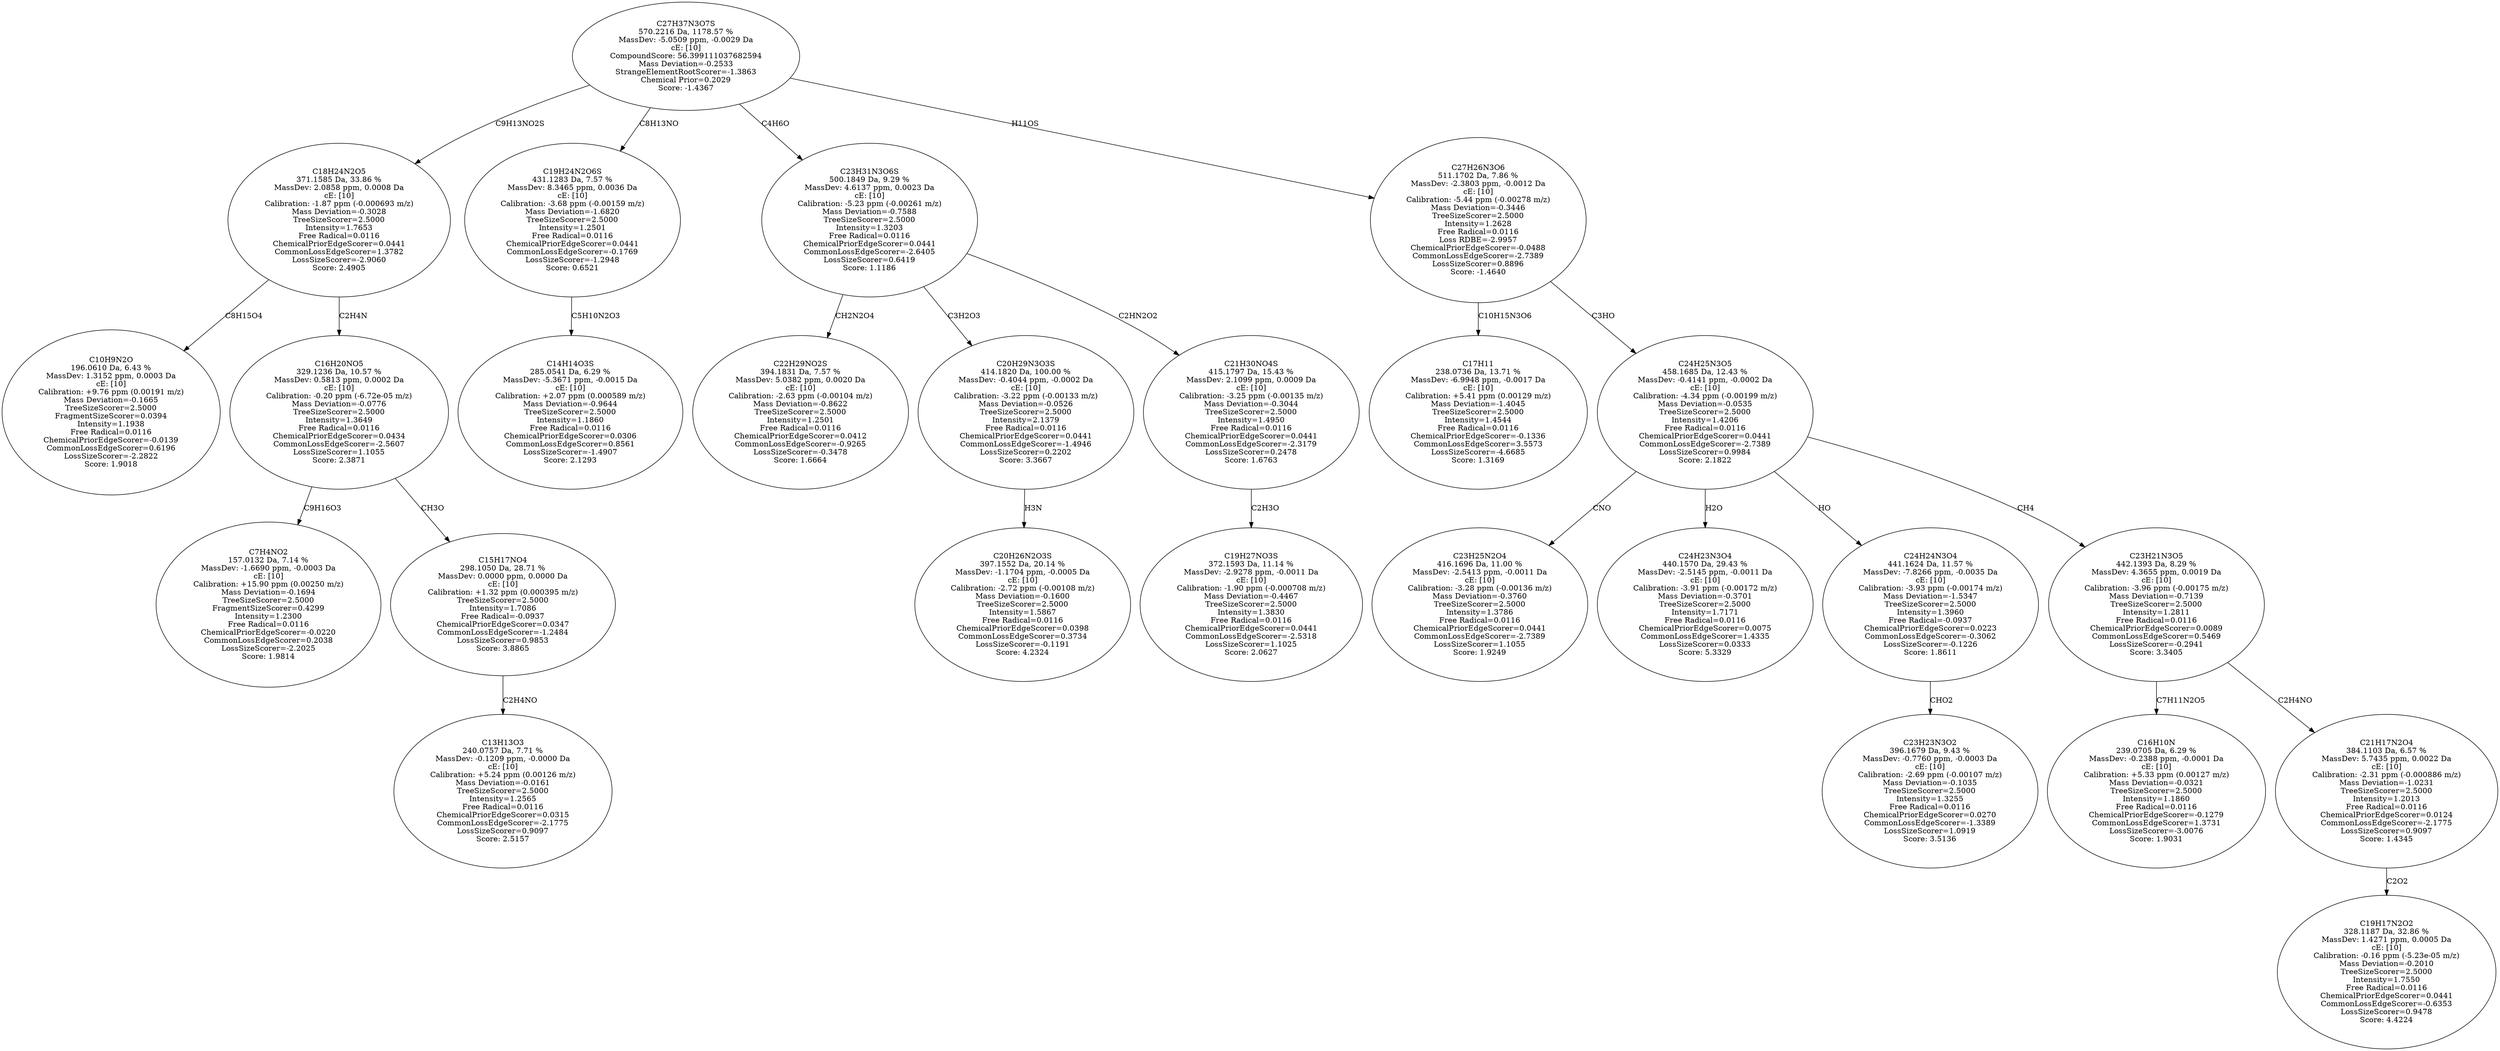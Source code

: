 strict digraph {
v1 [label="C10H9N2O\n196.0610 Da, 6.43 %\nMassDev: 1.3152 ppm, 0.0003 Da\ncE: [10]\nCalibration: +9.76 ppm (0.00191 m/z)\nMass Deviation=-0.1665\nTreeSizeScorer=2.5000\nFragmentSizeScorer=0.0394\nIntensity=1.1938\nFree Radical=0.0116\nChemicalPriorEdgeScorer=-0.0139\nCommonLossEdgeScorer=0.6196\nLossSizeScorer=-2.2822\nScore: 1.9018"];
v2 [label="C7H4NO2\n157.0132 Da, 7.14 %\nMassDev: -1.6690 ppm, -0.0003 Da\ncE: [10]\nCalibration: +15.90 ppm (0.00250 m/z)\nMass Deviation=-0.1694\nTreeSizeScorer=2.5000\nFragmentSizeScorer=0.4299\nIntensity=1.2300\nFree Radical=0.0116\nChemicalPriorEdgeScorer=-0.0220\nCommonLossEdgeScorer=0.2038\nLossSizeScorer=-2.2025\nScore: 1.9814"];
v3 [label="C13H13O3\n240.0757 Da, 7.71 %\nMassDev: -0.1209 ppm, -0.0000 Da\ncE: [10]\nCalibration: +5.24 ppm (0.00126 m/z)\nMass Deviation=-0.0161\nTreeSizeScorer=2.5000\nIntensity=1.2565\nFree Radical=0.0116\nChemicalPriorEdgeScorer=0.0315\nCommonLossEdgeScorer=-2.1775\nLossSizeScorer=0.9097\nScore: 2.5157"];
v4 [label="C15H17NO4\n298.1050 Da, 28.71 %\nMassDev: 0.0000 ppm, 0.0000 Da\ncE: [10]\nCalibration: +1.32 ppm (0.000395 m/z)\nTreeSizeScorer=2.5000\nIntensity=1.7086\nFree Radical=-0.0937\nChemicalPriorEdgeScorer=0.0347\nCommonLossEdgeScorer=-1.2484\nLossSizeScorer=0.9853\nScore: 3.8865"];
v5 [label="C16H20NO5\n329.1236 Da, 10.57 %\nMassDev: 0.5813 ppm, 0.0002 Da\ncE: [10]\nCalibration: -0.20 ppm (-6.72e-05 m/z)\nMass Deviation=-0.0776\nTreeSizeScorer=2.5000\nIntensity=1.3649\nFree Radical=0.0116\nChemicalPriorEdgeScorer=0.0434\nCommonLossEdgeScorer=-2.5607\nLossSizeScorer=1.1055\nScore: 2.3871"];
v6 [label="C18H24N2O5\n371.1585 Da, 33.86 %\nMassDev: 2.0858 ppm, 0.0008 Da\ncE: [10]\nCalibration: -1.87 ppm (-0.000693 m/z)\nMass Deviation=-0.3028\nTreeSizeScorer=2.5000\nIntensity=1.7653\nFree Radical=0.0116\nChemicalPriorEdgeScorer=0.0441\nCommonLossEdgeScorer=1.3782\nLossSizeScorer=-2.9060\nScore: 2.4905"];
v7 [label="C14H14O3S\n285.0541 Da, 6.29 %\nMassDev: -5.3671 ppm, -0.0015 Da\ncE: [10]\nCalibration: +2.07 ppm (0.000589 m/z)\nMass Deviation=-0.9644\nTreeSizeScorer=2.5000\nIntensity=1.1860\nFree Radical=0.0116\nChemicalPriorEdgeScorer=0.0306\nCommonLossEdgeScorer=0.8561\nLossSizeScorer=-1.4907\nScore: 2.1293"];
v8 [label="C19H24N2O6S\n431.1283 Da, 7.57 %\nMassDev: 8.3465 ppm, 0.0036 Da\ncE: [10]\nCalibration: -3.68 ppm (-0.00159 m/z)\nMass Deviation=-1.6820\nTreeSizeScorer=2.5000\nIntensity=1.2501\nFree Radical=0.0116\nChemicalPriorEdgeScorer=0.0441\nCommonLossEdgeScorer=-0.1769\nLossSizeScorer=-1.2948\nScore: 0.6521"];
v9 [label="C22H29NO2S\n394.1831 Da, 7.57 %\nMassDev: 5.0382 ppm, 0.0020 Da\ncE: [10]\nCalibration: -2.63 ppm (-0.00104 m/z)\nMass Deviation=-0.8622\nTreeSizeScorer=2.5000\nIntensity=1.2501\nFree Radical=0.0116\nChemicalPriorEdgeScorer=0.0412\nCommonLossEdgeScorer=-0.9265\nLossSizeScorer=-0.3478\nScore: 1.6664"];
v10 [label="C20H26N2O3S\n397.1552 Da, 20.14 %\nMassDev: -1.1704 ppm, -0.0005 Da\ncE: [10]\nCalibration: -2.72 ppm (-0.00108 m/z)\nMass Deviation=-0.1600\nTreeSizeScorer=2.5000\nIntensity=1.5867\nFree Radical=0.0116\nChemicalPriorEdgeScorer=0.0398\nCommonLossEdgeScorer=0.3734\nLossSizeScorer=-0.1191\nScore: 4.2324"];
v11 [label="C20H29N3O3S\n414.1820 Da, 100.00 %\nMassDev: -0.4044 ppm, -0.0002 Da\ncE: [10]\nCalibration: -3.22 ppm (-0.00133 m/z)\nMass Deviation=-0.0526\nTreeSizeScorer=2.5000\nIntensity=2.1379\nFree Radical=0.0116\nChemicalPriorEdgeScorer=0.0441\nCommonLossEdgeScorer=-1.4946\nLossSizeScorer=0.2202\nScore: 3.3667"];
v12 [label="C19H27NO3S\n372.1593 Da, 11.14 %\nMassDev: -2.9278 ppm, -0.0011 Da\ncE: [10]\nCalibration: -1.90 ppm (-0.000708 m/z)\nMass Deviation=-0.4467\nTreeSizeScorer=2.5000\nIntensity=1.3830\nFree Radical=0.0116\nChemicalPriorEdgeScorer=0.0441\nCommonLossEdgeScorer=-2.5318\nLossSizeScorer=1.1025\nScore: 2.0627"];
v13 [label="C21H30NO4S\n415.1797 Da, 15.43 %\nMassDev: 2.1099 ppm, 0.0009 Da\ncE: [10]\nCalibration: -3.25 ppm (-0.00135 m/z)\nMass Deviation=-0.3044\nTreeSizeScorer=2.5000\nIntensity=1.4950\nFree Radical=0.0116\nChemicalPriorEdgeScorer=0.0441\nCommonLossEdgeScorer=-2.3179\nLossSizeScorer=0.2478\nScore: 1.6763"];
v14 [label="C23H31N3O6S\n500.1849 Da, 9.29 %\nMassDev: 4.6137 ppm, 0.0023 Da\ncE: [10]\nCalibration: -5.23 ppm (-0.00261 m/z)\nMass Deviation=-0.7588\nTreeSizeScorer=2.5000\nIntensity=1.3203\nFree Radical=0.0116\nChemicalPriorEdgeScorer=0.0441\nCommonLossEdgeScorer=-2.6405\nLossSizeScorer=0.6419\nScore: 1.1186"];
v15 [label="C17H11\n238.0736 Da, 13.71 %\nMassDev: -6.9948 ppm, -0.0017 Da\ncE: [10]\nCalibration: +5.41 ppm (0.00129 m/z)\nMass Deviation=-1.4045\nTreeSizeScorer=2.5000\nIntensity=1.4544\nFree Radical=0.0116\nChemicalPriorEdgeScorer=-0.1336\nCommonLossEdgeScorer=3.5573\nLossSizeScorer=-4.6685\nScore: 1.3169"];
v16 [label="C23H25N2O4\n416.1696 Da, 11.00 %\nMassDev: -2.5413 ppm, -0.0011 Da\ncE: [10]\nCalibration: -3.28 ppm (-0.00136 m/z)\nMass Deviation=-0.3760\nTreeSizeScorer=2.5000\nIntensity=1.3786\nFree Radical=0.0116\nChemicalPriorEdgeScorer=0.0441\nCommonLossEdgeScorer=-2.7389\nLossSizeScorer=1.1055\nScore: 1.9249"];
v17 [label="C24H23N3O4\n440.1570 Da, 29.43 %\nMassDev: -2.5145 ppm, -0.0011 Da\ncE: [10]\nCalibration: -3.91 ppm (-0.00172 m/z)\nMass Deviation=-0.3701\nTreeSizeScorer=2.5000\nIntensity=1.7171\nFree Radical=0.0116\nChemicalPriorEdgeScorer=0.0075\nCommonLossEdgeScorer=1.4335\nLossSizeScorer=0.0333\nScore: 5.3329"];
v18 [label="C23H23N3O2\n396.1679 Da, 9.43 %\nMassDev: -0.7760 ppm, -0.0003 Da\ncE: [10]\nCalibration: -2.69 ppm (-0.00107 m/z)\nMass Deviation=-0.1035\nTreeSizeScorer=2.5000\nIntensity=1.3255\nFree Radical=0.0116\nChemicalPriorEdgeScorer=0.0270\nCommonLossEdgeScorer=-1.3389\nLossSizeScorer=1.0919\nScore: 3.5136"];
v19 [label="C24H24N3O4\n441.1624 Da, 11.57 %\nMassDev: -7.8266 ppm, -0.0035 Da\ncE: [10]\nCalibration: -3.93 ppm (-0.00174 m/z)\nMass Deviation=-1.5347\nTreeSizeScorer=2.5000\nIntensity=1.3960\nFree Radical=-0.0937\nChemicalPriorEdgeScorer=0.0223\nCommonLossEdgeScorer=-0.3062\nLossSizeScorer=-0.1226\nScore: 1.8611"];
v20 [label="C16H10N\n239.0705 Da, 6.29 %\nMassDev: -0.2388 ppm, -0.0001 Da\ncE: [10]\nCalibration: +5.33 ppm (0.00127 m/z)\nMass Deviation=-0.0321\nTreeSizeScorer=2.5000\nIntensity=1.1860\nFree Radical=0.0116\nChemicalPriorEdgeScorer=-0.1279\nCommonLossEdgeScorer=1.3731\nLossSizeScorer=-3.0076\nScore: 1.9031"];
v21 [label="C19H17N2O2\n328.1187 Da, 32.86 %\nMassDev: 1.4271 ppm, 0.0005 Da\ncE: [10]\nCalibration: -0.16 ppm (-5.23e-05 m/z)\nMass Deviation=-0.2010\nTreeSizeScorer=2.5000\nIntensity=1.7550\nFree Radical=0.0116\nChemicalPriorEdgeScorer=0.0441\nCommonLossEdgeScorer=-0.6353\nLossSizeScorer=0.9478\nScore: 4.4224"];
v22 [label="C21H17N2O4\n384.1103 Da, 6.57 %\nMassDev: 5.7435 ppm, 0.0022 Da\ncE: [10]\nCalibration: -2.31 ppm (-0.000886 m/z)\nMass Deviation=-1.0231\nTreeSizeScorer=2.5000\nIntensity=1.2013\nFree Radical=0.0116\nChemicalPriorEdgeScorer=0.0124\nCommonLossEdgeScorer=-2.1775\nLossSizeScorer=0.9097\nScore: 1.4345"];
v23 [label="C23H21N3O5\n442.1393 Da, 8.29 %\nMassDev: 4.3655 ppm, 0.0019 Da\ncE: [10]\nCalibration: -3.96 ppm (-0.00175 m/z)\nMass Deviation=-0.7139\nTreeSizeScorer=2.5000\nIntensity=1.2811\nFree Radical=0.0116\nChemicalPriorEdgeScorer=0.0089\nCommonLossEdgeScorer=0.5469\nLossSizeScorer=-0.2941\nScore: 3.3405"];
v24 [label="C24H25N3O5\n458.1685 Da, 12.43 %\nMassDev: -0.4141 ppm, -0.0002 Da\ncE: [10]\nCalibration: -4.34 ppm (-0.00199 m/z)\nMass Deviation=-0.0535\nTreeSizeScorer=2.5000\nIntensity=1.4206\nFree Radical=0.0116\nChemicalPriorEdgeScorer=0.0441\nCommonLossEdgeScorer=-2.7389\nLossSizeScorer=0.9984\nScore: 2.1822"];
v25 [label="C27H26N3O6\n511.1702 Da, 7.86 %\nMassDev: -2.3803 ppm, -0.0012 Da\ncE: [10]\nCalibration: -5.44 ppm (-0.00278 m/z)\nMass Deviation=-0.3446\nTreeSizeScorer=2.5000\nIntensity=1.2628\nFree Radical=0.0116\nLoss RDBE=-2.9957\nChemicalPriorEdgeScorer=-0.0488\nCommonLossEdgeScorer=-2.7389\nLossSizeScorer=0.8896\nScore: -1.4640"];
v26 [label="C27H37N3O7S\n570.2216 Da, 1178.57 %\nMassDev: -5.0509 ppm, -0.0029 Da\ncE: [10]\nCompoundScore: 56.399111037682594\nMass Deviation=-0.2533\nStrangeElementRootScorer=-1.3863\nChemical Prior=0.2029\nScore: -1.4367"];
v6 -> v1 [label="C8H15O4"];
v5 -> v2 [label="C9H16O3"];
v4 -> v3 [label="C2H4NO"];
v5 -> v4 [label="CH3O"];
v6 -> v5 [label="C2H4N"];
v26 -> v6 [label="C9H13NO2S"];
v8 -> v7 [label="C5H10N2O3"];
v26 -> v8 [label="C8H13NO"];
v14 -> v9 [label="CH2N2O4"];
v11 -> v10 [label="H3N"];
v14 -> v11 [label="C3H2O3"];
v13 -> v12 [label="C2H3O"];
v14 -> v13 [label="C2HN2O2"];
v26 -> v14 [label="C4H6O"];
v25 -> v15 [label="C10H15N3O6"];
v24 -> v16 [label="CNO"];
v24 -> v17 [label="H2O"];
v19 -> v18 [label="CHO2"];
v24 -> v19 [label="HO"];
v23 -> v20 [label="C7H11N2O5"];
v22 -> v21 [label="C2O2"];
v23 -> v22 [label="C2H4NO"];
v24 -> v23 [label="CH4"];
v25 -> v24 [label="C3HO"];
v26 -> v25 [label="H11OS"];
}